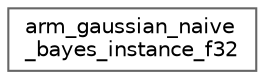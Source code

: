 digraph "Graphical Class Hierarchy"
{
 // LATEX_PDF_SIZE
  bgcolor="transparent";
  edge [fontname=Helvetica,fontsize=10,labelfontname=Helvetica,labelfontsize=10];
  node [fontname=Helvetica,fontsize=10,shape=box,height=0.2,width=0.4];
  rankdir="LR";
  Node0 [id="Node000000",label="arm_gaussian_naive\l_bayes_instance_f32",height=0.2,width=0.4,color="grey40", fillcolor="white", style="filled",URL="$structarm__gaussian__naive__bayes__instance__f32.html",tooltip="Instance structure for Naive Gaussian Bayesian estimator."];
}
